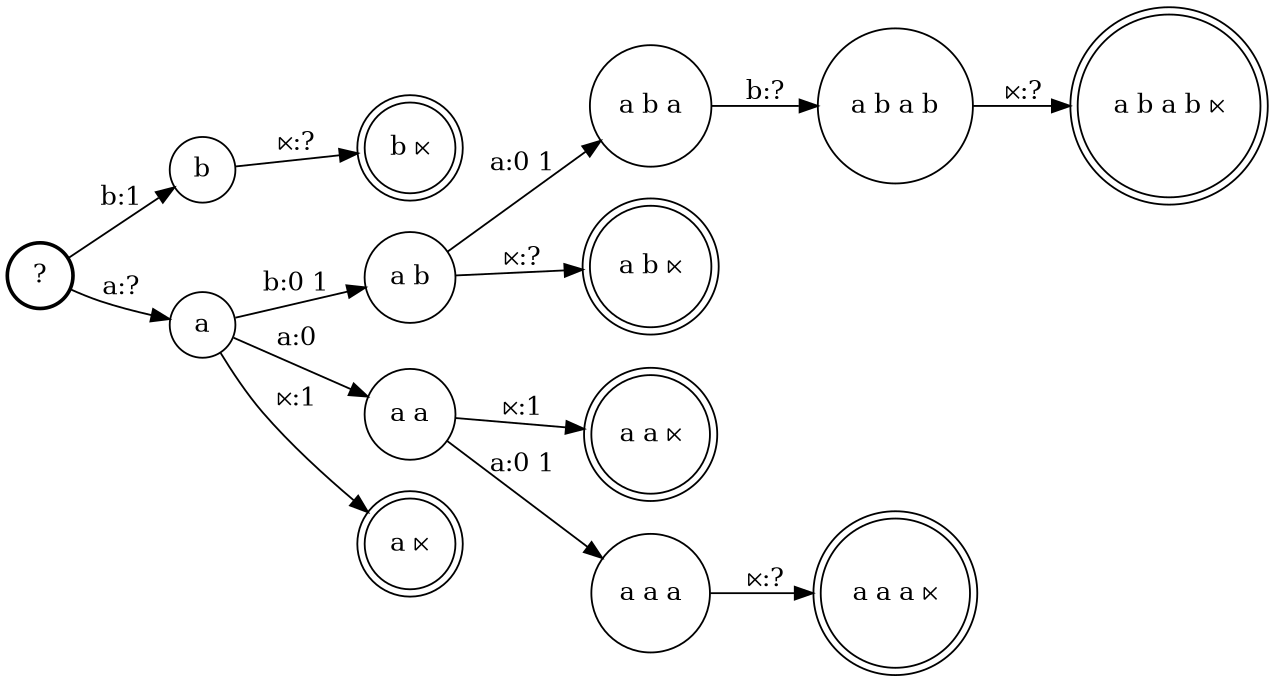 digraph FST {
rankdir = LR;
size = "8.5,11";
center = 1;
orientation = Portrait;
ranksep = "0.4";
nodesep = "0.25";
0 [label = "?", shape = circle, style = bold, fontsize = 14]
	0 -> 7 [label = "b:1", fontsize = 14];
	0 -> 3 [label = "a:?", fontsize = 14];
1 [label = "a b a b", shape = circle, style = solid, fontsize = 14]
	1 -> 12 [label = "⋉:?", fontsize = 14];
2 [label = "b ⋉", shape = doublecircle, style = solid, fontsize = 14]
3 [label = "a", shape = circle, style = solid, fontsize = 14]
	3 -> 4 [label = "b:0 1", fontsize = 14];
	3 -> 8 [label = "a:0", fontsize = 14];
	3 -> 9 [label = "⋉:1", fontsize = 14];
4 [label = "a b", shape = circle, style = solid, fontsize = 14]
	4 -> 6 [label = "a:0 1", fontsize = 14];
	4 -> 10 [label = "⋉:?", fontsize = 14];
5 [label = "a a ⋉", shape = doublecircle, style = solid, fontsize = 14]
6 [label = "a b a", shape = circle, style = solid, fontsize = 14]
	6 -> 1 [label = "b:?", fontsize = 14];
7 [label = "b", shape = circle, style = solid, fontsize = 14]
	7 -> 2 [label = "⋉:?", fontsize = 14];
8 [label = "a a", shape = circle, style = solid, fontsize = 14]
	8 -> 5 [label = "⋉:1", fontsize = 14];
	8 -> 11 [label = "a:0 1", fontsize = 14];
9 [label = "a ⋉", shape = doublecircle, style = solid, fontsize = 14]
10 [label = "a b ⋉", shape = doublecircle, style = solid, fontsize = 14]
11 [label = "a a a", shape = circle, style = solid, fontsize = 14]
	11 -> 13 [label = "⋉:?", fontsize = 14];
12 [label = "a b a b ⋉", shape = doublecircle, style = solid, fontsize = 14]
13 [label = "a a a ⋉", shape = doublecircle, style = solid, fontsize = 14]
}
